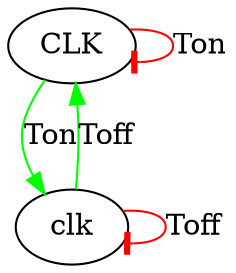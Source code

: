 digraph clock {
    CLK;
    clk;

    CLK -> clk  [label = Ton, color = green];
    CLK -> CLK  [label = Ton, color = red, arrowhead = tee];

    clk -> CLK  [label = Toff, color = green];
    clk -> clk  [label = Toff, color = red, arrowhead = tee];
}
